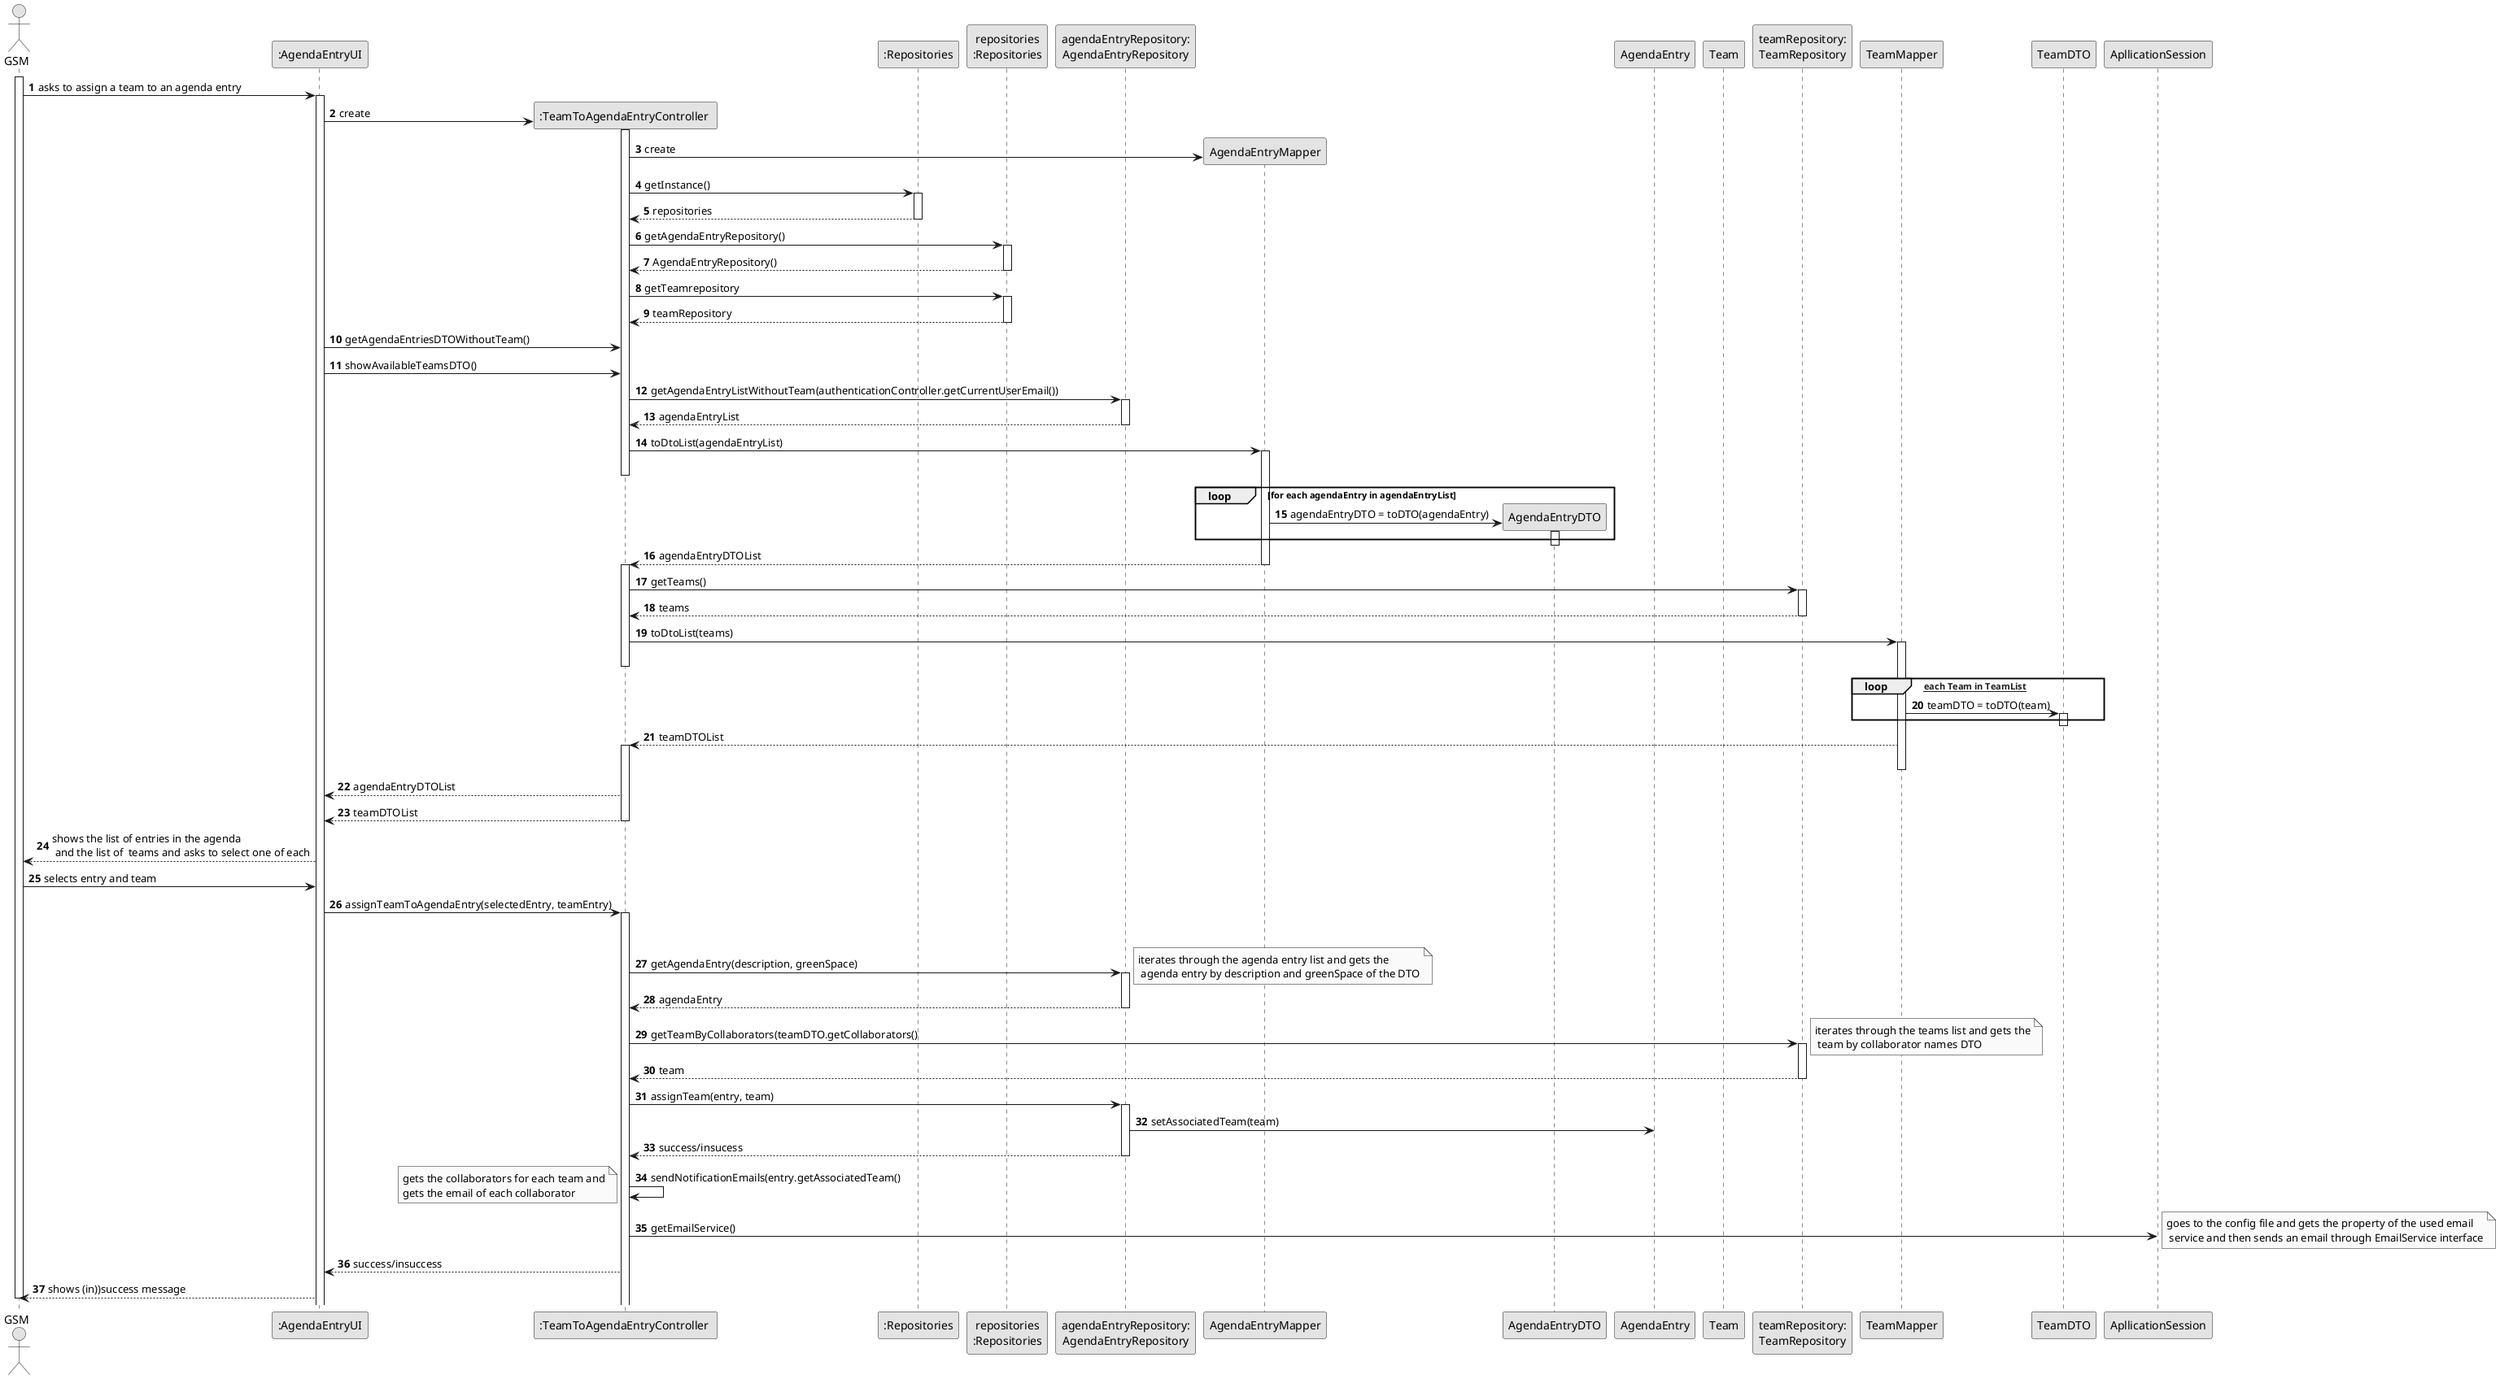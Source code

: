 @startuml
skinparam monochrome true
skinparam packageStyle rectangle
skinparam shadowing false

autonumber

'hide footbox
actor "GSM" as GSM
participant ":AgendaEntryUI" as ui
participant ":TeamToAgendaEntryController " as ctrl
participant ":Repositories" as RepositorySingleton
participant "repositories\n:Repositories" as plat
participant "agendaEntryRepository:\nAgendaEntryRepository" as agendaRepo
participant "AgendaEntryMapper" as agendaMapper
participant AgendaEntryDTO as AgendaEntryDTO
participant "AgendaEntry" as agendaEntry
participant "Team" as team
participant "teamRepository:\nTeamRepository" as teamRepo
participant "TeamMapper"
participant "TeamDTO" as TeamDTO
participant "ApllicationSession" as app


activate GSM

                GSM -> ui : asks to assign a team to an agenda entry

                activate ui

                ui -> ctrl** : create

                activate ctrl

                ctrl-> agendaMapper** : create


                ctrl -> RepositorySingleton : getInstance()
                activate RepositorySingleton

                    RepositorySingleton --> ctrl: repositories
                deactivate RepositorySingleton

                ctrl -> plat : getAgendaEntryRepository()
                activate plat

                    plat --> ctrl: AgendaEntryRepository()
                deactivate plat

                ctrl-> plat: getTeamrepository
                activate plat

                plat--> ctrl: teamRepository

                deactivate plat

                ui-> ctrl: getAgendaEntriesDTOWithoutTeam()
                ui -> ctrl :   showAvailableTeamsDTO()


                ctrl -> agendaRepo : getAgendaEntryListWithoutTeam(authenticationController.getCurrentUserEmail())
                activate agendaRepo

                agendaRepo --> ctrl: agendaEntryList
                deactivate agendaRepo

                ctrl -> agendaMapper : toDtoList(agendaEntryList)
                activate agendaMapper
                deactivate ctrl


                 loop for each agendaEntry in agendaEntryList

                 agendaMapper -> AgendaEntryDTO** : agendaEntryDTO = toDTO(agendaEntry)

                  activate AgendaEntryDTO
                  end
                deactivate AgendaEntryDTO

                agendaMapper --> ctrl : agendaEntryDTOList
                deactivate agendaMapper
                activate ctrl



                ctrl -> teamRepo :getTeams()
                activate teamRepo

                teamRepo --> ctrl: teams
                deactivate teamRepo

                ctrl -> "TeamMapper":  toDtoList(teams)
                activate "TeamMapper"
                deactivate ctrl
                loop  [for each Team in TeamList]

                "TeamMapper" -> TeamDTO: teamDTO = toDTO(team)
                activate TeamDTO

                end
                deactivate TeamDTO
                "TeamMapper" --> ctrl: teamDTOList
                   activate ctrl
                 deactivate "TeamMapper"
                 ctrl --> ui : agendaEntryDTOList
                 ctrl --> ui: teamDTOList
                deactivate ctrl
                 ui --> GSM: shows the list of entries in the agenda\n and the list of  teams and asks to select one of each

                 GSM -> ui: selects entry and team



                 ui->ctrl: assignTeamToAgendaEntry(selectedEntry, teamEntry)
                 activate ctrl

                 deactivate AgendaEntryDTO
                 ctrl -> agendaRepo: getAgendaEntry(description, greenSpace)

                 note right: iterates through the agenda entry list and gets the\n agenda entry by description and greenSpace of the DTO


                 activate agendaRepo



                 agendaRepo--> ctrl: agendaEntry

                                  deactivate agendaRepo


                 ctrl -> teamRepo: getTeamByCollaborators(teamDTO.getCollaborators()
                   note right: iterates through the teams list and gets the\n team by collaborator names DTO
                 activate teamRepo

                 teamRepo --> ctrl: team
                 deactivate teamRepo

                 ctrl -> agendaRepo: assignTeam(entry, team)
                 activate agendaRepo




                agendaRepo -> agendaEntry: setAssociatedTeam(team)


                 agendaRepo--> ctrl: success/insucess
                    deactivate

                ctrl->ctrl: sendNotificationEmails(entry.getAssociatedTeam()
                deactivate agendaEntry
                    note left: gets the collaborators for each team and\ngets the email of each collaborator
                ctrl-> app :  getEmailService()
                note right: goes to the config file and gets the property of the used email\n service and then sends an email through EmailService interface


                ctrl --> ui: success/insuccess
                deactivate app
                ui--> GSM: shows (in))success message

deactivate GSM

@enduml